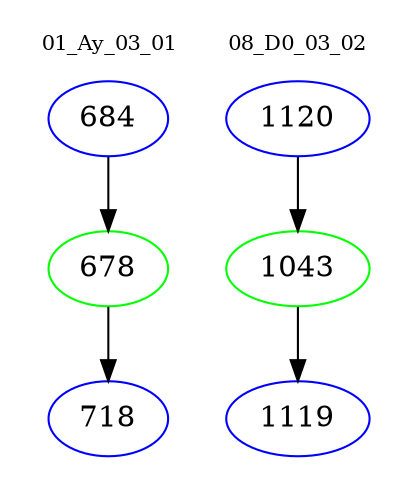 digraph{
subgraph cluster_0 {
color = white
label = "01_Ay_03_01";
fontsize=10;
T0_684 [label="684", color="blue"]
T0_684 -> T0_678 [color="black"]
T0_678 [label="678", color="green"]
T0_678 -> T0_718 [color="black"]
T0_718 [label="718", color="blue"]
}
subgraph cluster_1 {
color = white
label = "08_D0_03_02";
fontsize=10;
T1_1120 [label="1120", color="blue"]
T1_1120 -> T1_1043 [color="black"]
T1_1043 [label="1043", color="green"]
T1_1043 -> T1_1119 [color="black"]
T1_1119 [label="1119", color="blue"]
}
}
